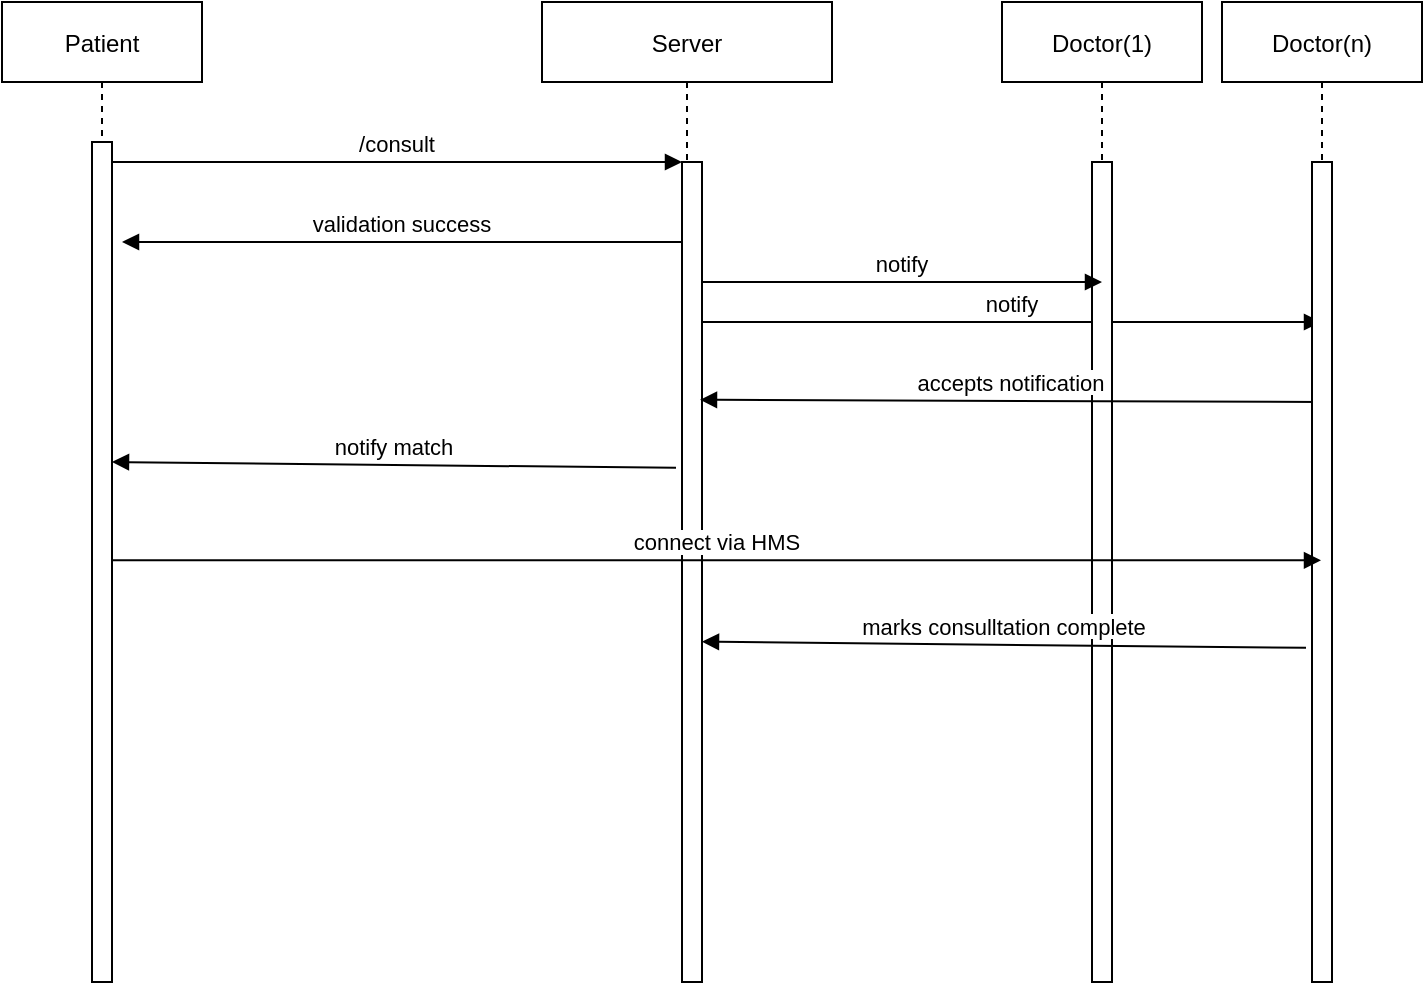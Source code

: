 <mxfile version="18.2.1" type="github">
  <diagram id="kgpKYQtTHZ0yAKxKKP6v" name="Page-1">
    <mxGraphModel dx="868" dy="482" grid="1" gridSize="10" guides="1" tooltips="1" connect="1" arrows="1" fold="1" page="1" pageScale="1" pageWidth="850" pageHeight="1100" math="0" shadow="0">
      <root>
        <mxCell id="0" />
        <mxCell id="1" parent="0" />
        <mxCell id="3nuBFxr9cyL0pnOWT2aG-1" value="Patient" style="shape=umlLifeline;perimeter=lifelinePerimeter;container=1;collapsible=0;recursiveResize=0;rounded=0;shadow=0;strokeWidth=1;" parent="1" vertex="1">
          <mxGeometry x="120" y="80" width="100" height="490" as="geometry" />
        </mxCell>
        <mxCell id="3nuBFxr9cyL0pnOWT2aG-2" value="" style="points=[];perimeter=orthogonalPerimeter;rounded=0;shadow=0;strokeWidth=1;" parent="3nuBFxr9cyL0pnOWT2aG-1" vertex="1">
          <mxGeometry x="45" y="70" width="10" height="420" as="geometry" />
        </mxCell>
        <mxCell id="Q9JO-f9wUq36exREowOT-16" value="notify match" style="verticalAlign=bottom;endArrow=block;entryX=0.9;entryY=0.29;shadow=0;strokeWidth=1;entryDx=0;entryDy=0;entryPerimeter=0;exitX=-0.3;exitY=0.373;exitDx=0;exitDy=0;exitPerimeter=0;" edge="1" parent="3nuBFxr9cyL0pnOWT2aG-1" source="3nuBFxr9cyL0pnOWT2aG-6">
          <mxGeometry relative="1" as="geometry">
            <mxPoint x="366" y="231.1" as="sourcePoint" />
            <mxPoint x="55" y="230" as="targetPoint" />
          </mxGeometry>
        </mxCell>
        <mxCell id="3nuBFxr9cyL0pnOWT2aG-5" value="Server" style="shape=umlLifeline;perimeter=lifelinePerimeter;container=1;collapsible=0;recursiveResize=0;rounded=0;shadow=0;strokeWidth=1;" parent="1" vertex="1">
          <mxGeometry x="390" y="80" width="145" height="490" as="geometry" />
        </mxCell>
        <mxCell id="3nuBFxr9cyL0pnOWT2aG-6" value="" style="points=[];perimeter=orthogonalPerimeter;rounded=0;shadow=0;strokeWidth=1;" parent="3nuBFxr9cyL0pnOWT2aG-5" vertex="1">
          <mxGeometry x="70" y="80" width="10" height="410" as="geometry" />
        </mxCell>
        <mxCell id="Q9JO-f9wUq36exREowOT-14" value="notify" style="verticalAlign=bottom;endArrow=block;shadow=0;strokeWidth=1;" edge="1" parent="3nuBFxr9cyL0pnOWT2aG-5" target="Q9JO-f9wUq36exREowOT-4">
          <mxGeometry relative="1" as="geometry">
            <mxPoint x="80" y="160" as="sourcePoint" />
            <mxPoint x="280" y="160" as="targetPoint" />
          </mxGeometry>
        </mxCell>
        <mxCell id="3nuBFxr9cyL0pnOWT2aG-8" value="/consult" style="verticalAlign=bottom;endArrow=block;entryX=0;entryY=0;shadow=0;strokeWidth=1;" parent="1" source="3nuBFxr9cyL0pnOWT2aG-2" target="3nuBFxr9cyL0pnOWT2aG-6" edge="1">
          <mxGeometry relative="1" as="geometry">
            <mxPoint x="275" y="160" as="sourcePoint" />
          </mxGeometry>
        </mxCell>
        <mxCell id="3nuBFxr9cyL0pnOWT2aG-9" value="validation success" style="verticalAlign=bottom;endArrow=block;entryX=1;entryY=0;shadow=0;strokeWidth=1;" parent="1" source="3nuBFxr9cyL0pnOWT2aG-6" edge="1">
          <mxGeometry relative="1" as="geometry">
            <mxPoint x="240" y="200" as="sourcePoint" />
            <mxPoint x="180" y="200" as="targetPoint" />
          </mxGeometry>
        </mxCell>
        <mxCell id="Q9JO-f9wUq36exREowOT-1" value="Doctor(1)" style="shape=umlLifeline;perimeter=lifelinePerimeter;container=1;collapsible=0;recursiveResize=0;rounded=0;shadow=0;strokeWidth=1;" vertex="1" parent="1">
          <mxGeometry x="620" y="80" width="100" height="490" as="geometry" />
        </mxCell>
        <mxCell id="Q9JO-f9wUq36exREowOT-2" value="" style="points=[];perimeter=orthogonalPerimeter;rounded=0;shadow=0;strokeWidth=1;" vertex="1" parent="Q9JO-f9wUq36exREowOT-1">
          <mxGeometry x="45" y="80" width="10" height="410" as="geometry" />
        </mxCell>
        <mxCell id="Q9JO-f9wUq36exREowOT-3" value="notify" style="verticalAlign=bottom;endArrow=block;shadow=0;strokeWidth=1;" edge="1" parent="Q9JO-f9wUq36exREowOT-1">
          <mxGeometry relative="1" as="geometry">
            <mxPoint x="-150" y="140" as="sourcePoint" />
            <mxPoint x="50" y="140" as="targetPoint" />
          </mxGeometry>
        </mxCell>
        <mxCell id="Q9JO-f9wUq36exREowOT-15" value="accepts notification" style="verticalAlign=bottom;endArrow=block;entryX=0.9;entryY=0.29;shadow=0;strokeWidth=1;entryDx=0;entryDy=0;entryPerimeter=0;" edge="1" parent="Q9JO-f9wUq36exREowOT-1" target="3nuBFxr9cyL0pnOWT2aG-6">
          <mxGeometry relative="1" as="geometry">
            <mxPoint x="160" y="200" as="sourcePoint" />
            <mxPoint x="-120" y="200" as="targetPoint" />
          </mxGeometry>
        </mxCell>
        <mxCell id="Q9JO-f9wUq36exREowOT-18" value="marks consulltation complete" style="verticalAlign=bottom;endArrow=block;entryX=1;entryY=0.585;shadow=0;strokeWidth=1;entryDx=0;entryDy=0;entryPerimeter=0;exitX=-0.3;exitY=0.373;exitDx=0;exitDy=0;exitPerimeter=0;" edge="1" parent="Q9JO-f9wUq36exREowOT-1" target="3nuBFxr9cyL0pnOWT2aG-6">
          <mxGeometry relative="1" as="geometry">
            <mxPoint x="152" y="322.93" as="sourcePoint" />
            <mxPoint x="-130" y="320" as="targetPoint" />
          </mxGeometry>
        </mxCell>
        <mxCell id="Q9JO-f9wUq36exREowOT-4" value="Doctor(n)" style="shape=umlLifeline;perimeter=lifelinePerimeter;container=1;collapsible=0;recursiveResize=0;rounded=0;shadow=0;strokeWidth=1;" vertex="1" parent="1">
          <mxGeometry x="730" y="80" width="100" height="490" as="geometry" />
        </mxCell>
        <mxCell id="Q9JO-f9wUq36exREowOT-5" value="" style="points=[];perimeter=orthogonalPerimeter;rounded=0;shadow=0;strokeWidth=1;" vertex="1" parent="Q9JO-f9wUq36exREowOT-4">
          <mxGeometry x="45" y="80" width="10" height="410" as="geometry" />
        </mxCell>
        <mxCell id="Q9JO-f9wUq36exREowOT-17" value="connect via HMS" style="verticalAlign=bottom;endArrow=block;shadow=0;strokeWidth=1;exitX=1;exitY=0.498;exitDx=0;exitDy=0;exitPerimeter=0;" edge="1" parent="1" source="3nuBFxr9cyL0pnOWT2aG-2" target="Q9JO-f9wUq36exREowOT-4">
          <mxGeometry relative="1" as="geometry">
            <mxPoint x="180" y="360" as="sourcePoint" />
            <mxPoint x="455" y="360.0" as="targetPoint" />
          </mxGeometry>
        </mxCell>
      </root>
    </mxGraphModel>
  </diagram>
</mxfile>
